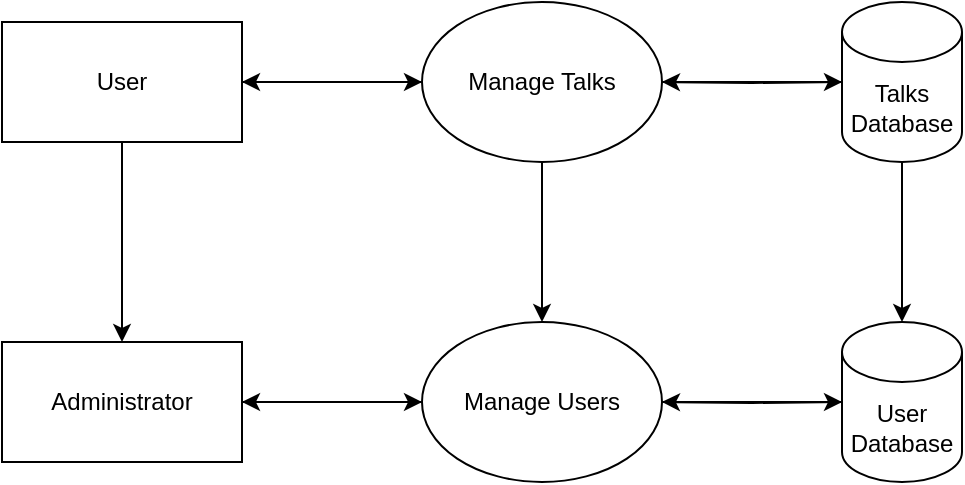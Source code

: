 <mxfile version="24.6.2" type="github">
  <diagram name="Page-1" id="u6M1MO6243ReOHsA4pYD">
    <mxGraphModel dx="1002" dy="535" grid="1" gridSize="10" guides="1" tooltips="1" connect="1" arrows="1" fold="1" page="1" pageScale="1" pageWidth="850" pageHeight="1100" math="0" shadow="0">
      <root>
        <mxCell id="0" />
        <mxCell id="1" parent="0" />
        <mxCell id="Ct2QS53CQVYJbWWIBjPT-7" style="edgeStyle=orthogonalEdgeStyle;rounded=0;orthogonalLoop=1;jettySize=auto;html=1;entryX=0;entryY=0.5;entryDx=0;entryDy=0;" edge="1" parent="1" source="Ct2QS53CQVYJbWWIBjPT-1" target="Ct2QS53CQVYJbWWIBjPT-4">
          <mxGeometry relative="1" as="geometry" />
        </mxCell>
        <mxCell id="Ct2QS53CQVYJbWWIBjPT-14" style="edgeStyle=orthogonalEdgeStyle;rounded=0;orthogonalLoop=1;jettySize=auto;html=1;entryX=0.5;entryY=0;entryDx=0;entryDy=0;" edge="1" parent="1" source="Ct2QS53CQVYJbWWIBjPT-1" target="Ct2QS53CQVYJbWWIBjPT-2">
          <mxGeometry relative="1" as="geometry" />
        </mxCell>
        <mxCell id="Ct2QS53CQVYJbWWIBjPT-1" value="User" style="rounded=0;whiteSpace=wrap;html=1;" vertex="1" parent="1">
          <mxGeometry x="80" y="40" width="120" height="60" as="geometry" />
        </mxCell>
        <mxCell id="Ct2QS53CQVYJbWWIBjPT-17" style="edgeStyle=orthogonalEdgeStyle;rounded=0;orthogonalLoop=1;jettySize=auto;html=1;entryX=0;entryY=0.5;entryDx=0;entryDy=0;" edge="1" parent="1" source="Ct2QS53CQVYJbWWIBjPT-2" target="Ct2QS53CQVYJbWWIBjPT-3">
          <mxGeometry relative="1" as="geometry" />
        </mxCell>
        <mxCell id="Ct2QS53CQVYJbWWIBjPT-2" value="Administrator" style="rounded=0;whiteSpace=wrap;html=1;" vertex="1" parent="1">
          <mxGeometry x="80" y="200" width="120" height="60" as="geometry" />
        </mxCell>
        <mxCell id="Ct2QS53CQVYJbWWIBjPT-18" style="edgeStyle=orthogonalEdgeStyle;rounded=0;orthogonalLoop=1;jettySize=auto;html=1;entryX=1;entryY=0.5;entryDx=0;entryDy=0;" edge="1" parent="1" source="Ct2QS53CQVYJbWWIBjPT-3" target="Ct2QS53CQVYJbWWIBjPT-2">
          <mxGeometry relative="1" as="geometry" />
        </mxCell>
        <mxCell id="Ct2QS53CQVYJbWWIBjPT-19" style="edgeStyle=orthogonalEdgeStyle;rounded=0;orthogonalLoop=1;jettySize=auto;html=1;" edge="1" parent="1" source="Ct2QS53CQVYJbWWIBjPT-3">
          <mxGeometry relative="1" as="geometry">
            <mxPoint x="500" y="230" as="targetPoint" />
          </mxGeometry>
        </mxCell>
        <mxCell id="Ct2QS53CQVYJbWWIBjPT-3" value="Manage Users" style="ellipse;whiteSpace=wrap;html=1;" vertex="1" parent="1">
          <mxGeometry x="290" y="190" width="120" height="80" as="geometry" />
        </mxCell>
        <mxCell id="Ct2QS53CQVYJbWWIBjPT-8" style="edgeStyle=orthogonalEdgeStyle;rounded=0;orthogonalLoop=1;jettySize=auto;html=1;entryX=1;entryY=0.5;entryDx=0;entryDy=0;" edge="1" parent="1" source="Ct2QS53CQVYJbWWIBjPT-4" target="Ct2QS53CQVYJbWWIBjPT-1">
          <mxGeometry relative="1" as="geometry" />
        </mxCell>
        <mxCell id="Ct2QS53CQVYJbWWIBjPT-9" style="edgeStyle=orthogonalEdgeStyle;rounded=0;orthogonalLoop=1;jettySize=auto;html=1;entryX=0;entryY=0.5;entryDx=0;entryDy=0;" edge="1" parent="1" source="Ct2QS53CQVYJbWWIBjPT-4">
          <mxGeometry relative="1" as="geometry">
            <mxPoint x="500" y="70" as="targetPoint" />
          </mxGeometry>
        </mxCell>
        <mxCell id="Ct2QS53CQVYJbWWIBjPT-15" style="edgeStyle=orthogonalEdgeStyle;rounded=0;orthogonalLoop=1;jettySize=auto;html=1;" edge="1" parent="1" source="Ct2QS53CQVYJbWWIBjPT-4" target="Ct2QS53CQVYJbWWIBjPT-3">
          <mxGeometry relative="1" as="geometry" />
        </mxCell>
        <mxCell id="Ct2QS53CQVYJbWWIBjPT-4" value="Manage Talks" style="ellipse;whiteSpace=wrap;html=1;" vertex="1" parent="1">
          <mxGeometry x="290" y="30" width="120" height="80" as="geometry" />
        </mxCell>
        <mxCell id="Ct2QS53CQVYJbWWIBjPT-20" style="edgeStyle=orthogonalEdgeStyle;rounded=0;orthogonalLoop=1;jettySize=auto;html=1;entryX=1;entryY=0.5;entryDx=0;entryDy=0;" edge="1" parent="1" target="Ct2QS53CQVYJbWWIBjPT-3">
          <mxGeometry relative="1" as="geometry">
            <mxPoint x="500" y="230" as="sourcePoint" />
          </mxGeometry>
        </mxCell>
        <mxCell id="Ct2QS53CQVYJbWWIBjPT-10" style="edgeStyle=orthogonalEdgeStyle;rounded=0;orthogonalLoop=1;jettySize=auto;html=1;entryX=1;entryY=0.5;entryDx=0;entryDy=0;" edge="1" parent="1" target="Ct2QS53CQVYJbWWIBjPT-4">
          <mxGeometry relative="1" as="geometry">
            <mxPoint x="500" y="70" as="sourcePoint" />
          </mxGeometry>
        </mxCell>
        <mxCell id="Ct2QS53CQVYJbWWIBjPT-16" style="edgeStyle=orthogonalEdgeStyle;rounded=0;orthogonalLoop=1;jettySize=auto;html=1;exitX=0.5;exitY=1;exitDx=0;exitDy=0;exitPerimeter=0;entryX=0.5;entryY=0;entryDx=0;entryDy=0;entryPerimeter=0;" edge="1" parent="1" source="Ct2QS53CQVYJbWWIBjPT-24" target="Ct2QS53CQVYJbWWIBjPT-23">
          <mxGeometry relative="1" as="geometry">
            <mxPoint x="530" y="120" as="sourcePoint" />
            <mxPoint x="530" y="180" as="targetPoint" />
          </mxGeometry>
        </mxCell>
        <mxCell id="Ct2QS53CQVYJbWWIBjPT-23" value="User Database" style="shape=cylinder3;whiteSpace=wrap;html=1;boundedLbl=1;backgroundOutline=1;size=15;" vertex="1" parent="1">
          <mxGeometry x="500" y="190" width="60" height="80" as="geometry" />
        </mxCell>
        <mxCell id="Ct2QS53CQVYJbWWIBjPT-24" value="Talks Database" style="shape=cylinder3;whiteSpace=wrap;html=1;boundedLbl=1;backgroundOutline=1;size=15;" vertex="1" parent="1">
          <mxGeometry x="500" y="30" width="60" height="80" as="geometry" />
        </mxCell>
      </root>
    </mxGraphModel>
  </diagram>
</mxfile>
